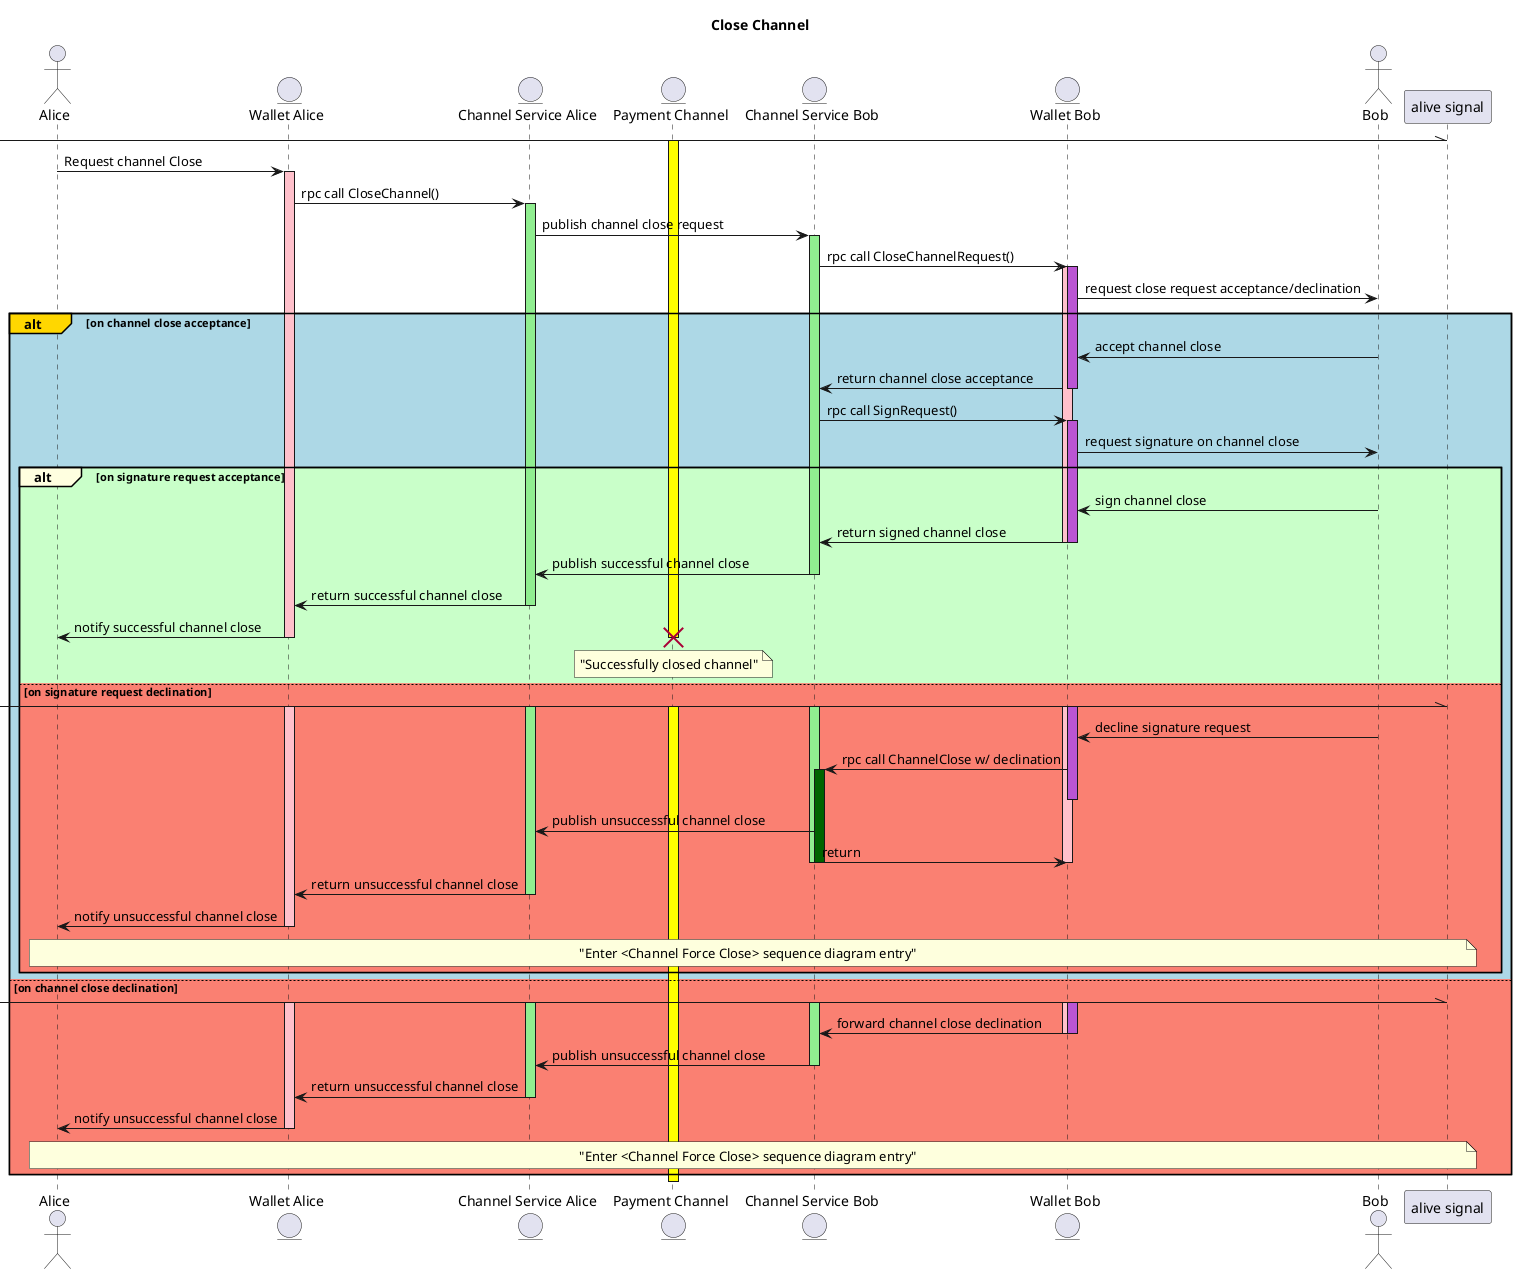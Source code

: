@startuml
actor Alice as A
entity "Wallet Alice" as WA
entity "Channel Service Alice" as CSA
entity "Payment Channel" as PC
entity "Channel Service Bob" as CSB
entity "Wallet Bob" as WB
actor Bob as B

title Close Channel

[-\\ "alive signal"
activate PC #yellow
A -> WA : Request channel Close
activate WA #pink
WA -> CSA : rpc call CloseChannel()
activate CSA #lightgreen
CSA -> CSB : publish channel close request
activate CSB #lightgreen
CSB -> WB : rpc call CloseChannelRequest()
activate WB #pink
activate WB #mediumorchid
WB -> B : request close request acceptance/declination
alt#gold #lightblue on channel close acceptance
  B -> WB : accept channel close
  WB -> CSB : return channel close acceptance
  deactivate WB
  CSB -> WB : rpc call SignRequest()
  activate WB #mediumorchid
  WB -> B : request signature on channel close
  alt#lightyellow #technology  on signature request acceptance
    B -> WB : sign channel close
    WB -> CSB : return signed channel close
    deactivate WB
    deactivate WB
    CSB -> CSA : publish successful channel close
    deactivate CSB
    CSA -> WA : return successful channel close
    deactivate CSA
    WA -> A : notify successful channel close
    deactivate WA
    note over PC: "Successfully closed channel"
    destroy PC
  else #salmon on signature request declination
    [-\\ "alive signal"
    activate WB #pink
    activate WB #mediumorchid
    activate CSB #lightgreen
    activate WA #pink
    activate CSA #lightgreen
    activate PC #yellow
    B -> WB : decline signature request
    WB -> CSB : rpc call ChannelClose w/ declination
    activate CSB #darkgreen
    deactivate WB
    CSB -> CSA : publish unsuccessful channel close
    CSB -> WB : return
    deactivate CSB
    deactivate CSB
    deactivate WB
    CSA -> WA : return unsuccessful channel close
    deactivate CSA
    WA -> A : notify unsuccessful channel close
    deactivate WA
    note across: "Enter <Channel Force Close> sequence diagram entry"
  end
else #salmon on channel close declination
  [-\\ "alive signal"
  activate WB #pink
  activate WB #mediumorchid
  activate CSB #lightgreen
  activate WA #pink
  activate CSA #lightgreen
  WB -> CSB : forward channel close declination
  deactivate WB
  deactivate WB
  CSB -> CSA : publish unsuccessful channel close
  deactivate CSB
  CSA -> WA : return unsuccessful channel close
  deactivate CSA
  WA -> A : notify unsuccessful channel close
  deactivate WA
  note across: "Enter <Channel Force Close> sequence diagram entry"
end
deactivate PC


@enduml
